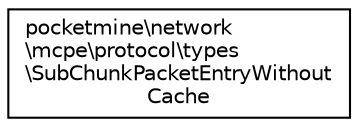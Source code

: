 digraph "Graphical Class Hierarchy"
{
 // INTERACTIVE_SVG=YES
 // LATEX_PDF_SIZE
  edge [fontname="Helvetica",fontsize="10",labelfontname="Helvetica",labelfontsize="10"];
  node [fontname="Helvetica",fontsize="10",shape=record];
  rankdir="LR";
  Node0 [label="pocketmine\\network\l\\mcpe\\protocol\\types\l\\SubChunkPacketEntryWithout\lCache",height=0.2,width=0.4,color="black", fillcolor="white", style="filled",URL="$d8/dc1/classpocketmine_1_1network_1_1mcpe_1_1protocol_1_1types_1_1_sub_chunk_packet_entry_without_cache.html",tooltip=" "];
}
